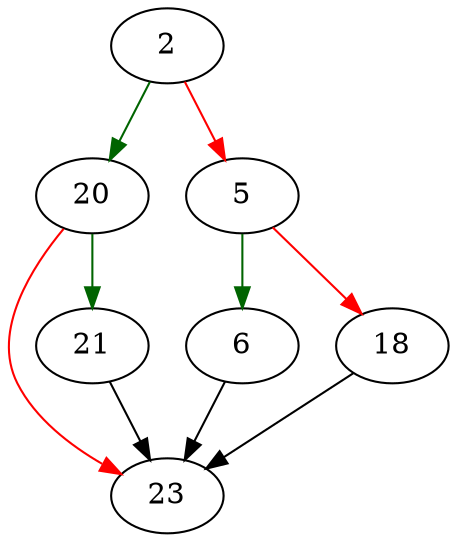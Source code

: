 strict digraph "user_group_str" {
	// Node definitions.
	2 [entry=true];
	20;
	5;
	6;
	18;
	23;
	21;

	// Edge definitions.
	2 -> 20 [
		color=darkgreen
		cond=true
	];
	2 -> 5 [
		color=red
		cond=false
	];
	20 -> 23 [
		color=red
		cond=false
	];
	20 -> 21 [
		color=darkgreen
		cond=true
	];
	5 -> 6 [
		color=darkgreen
		cond=true
	];
	5 -> 18 [
		color=red
		cond=false
	];
	6 -> 23;
	18 -> 23;
	21 -> 23;
}